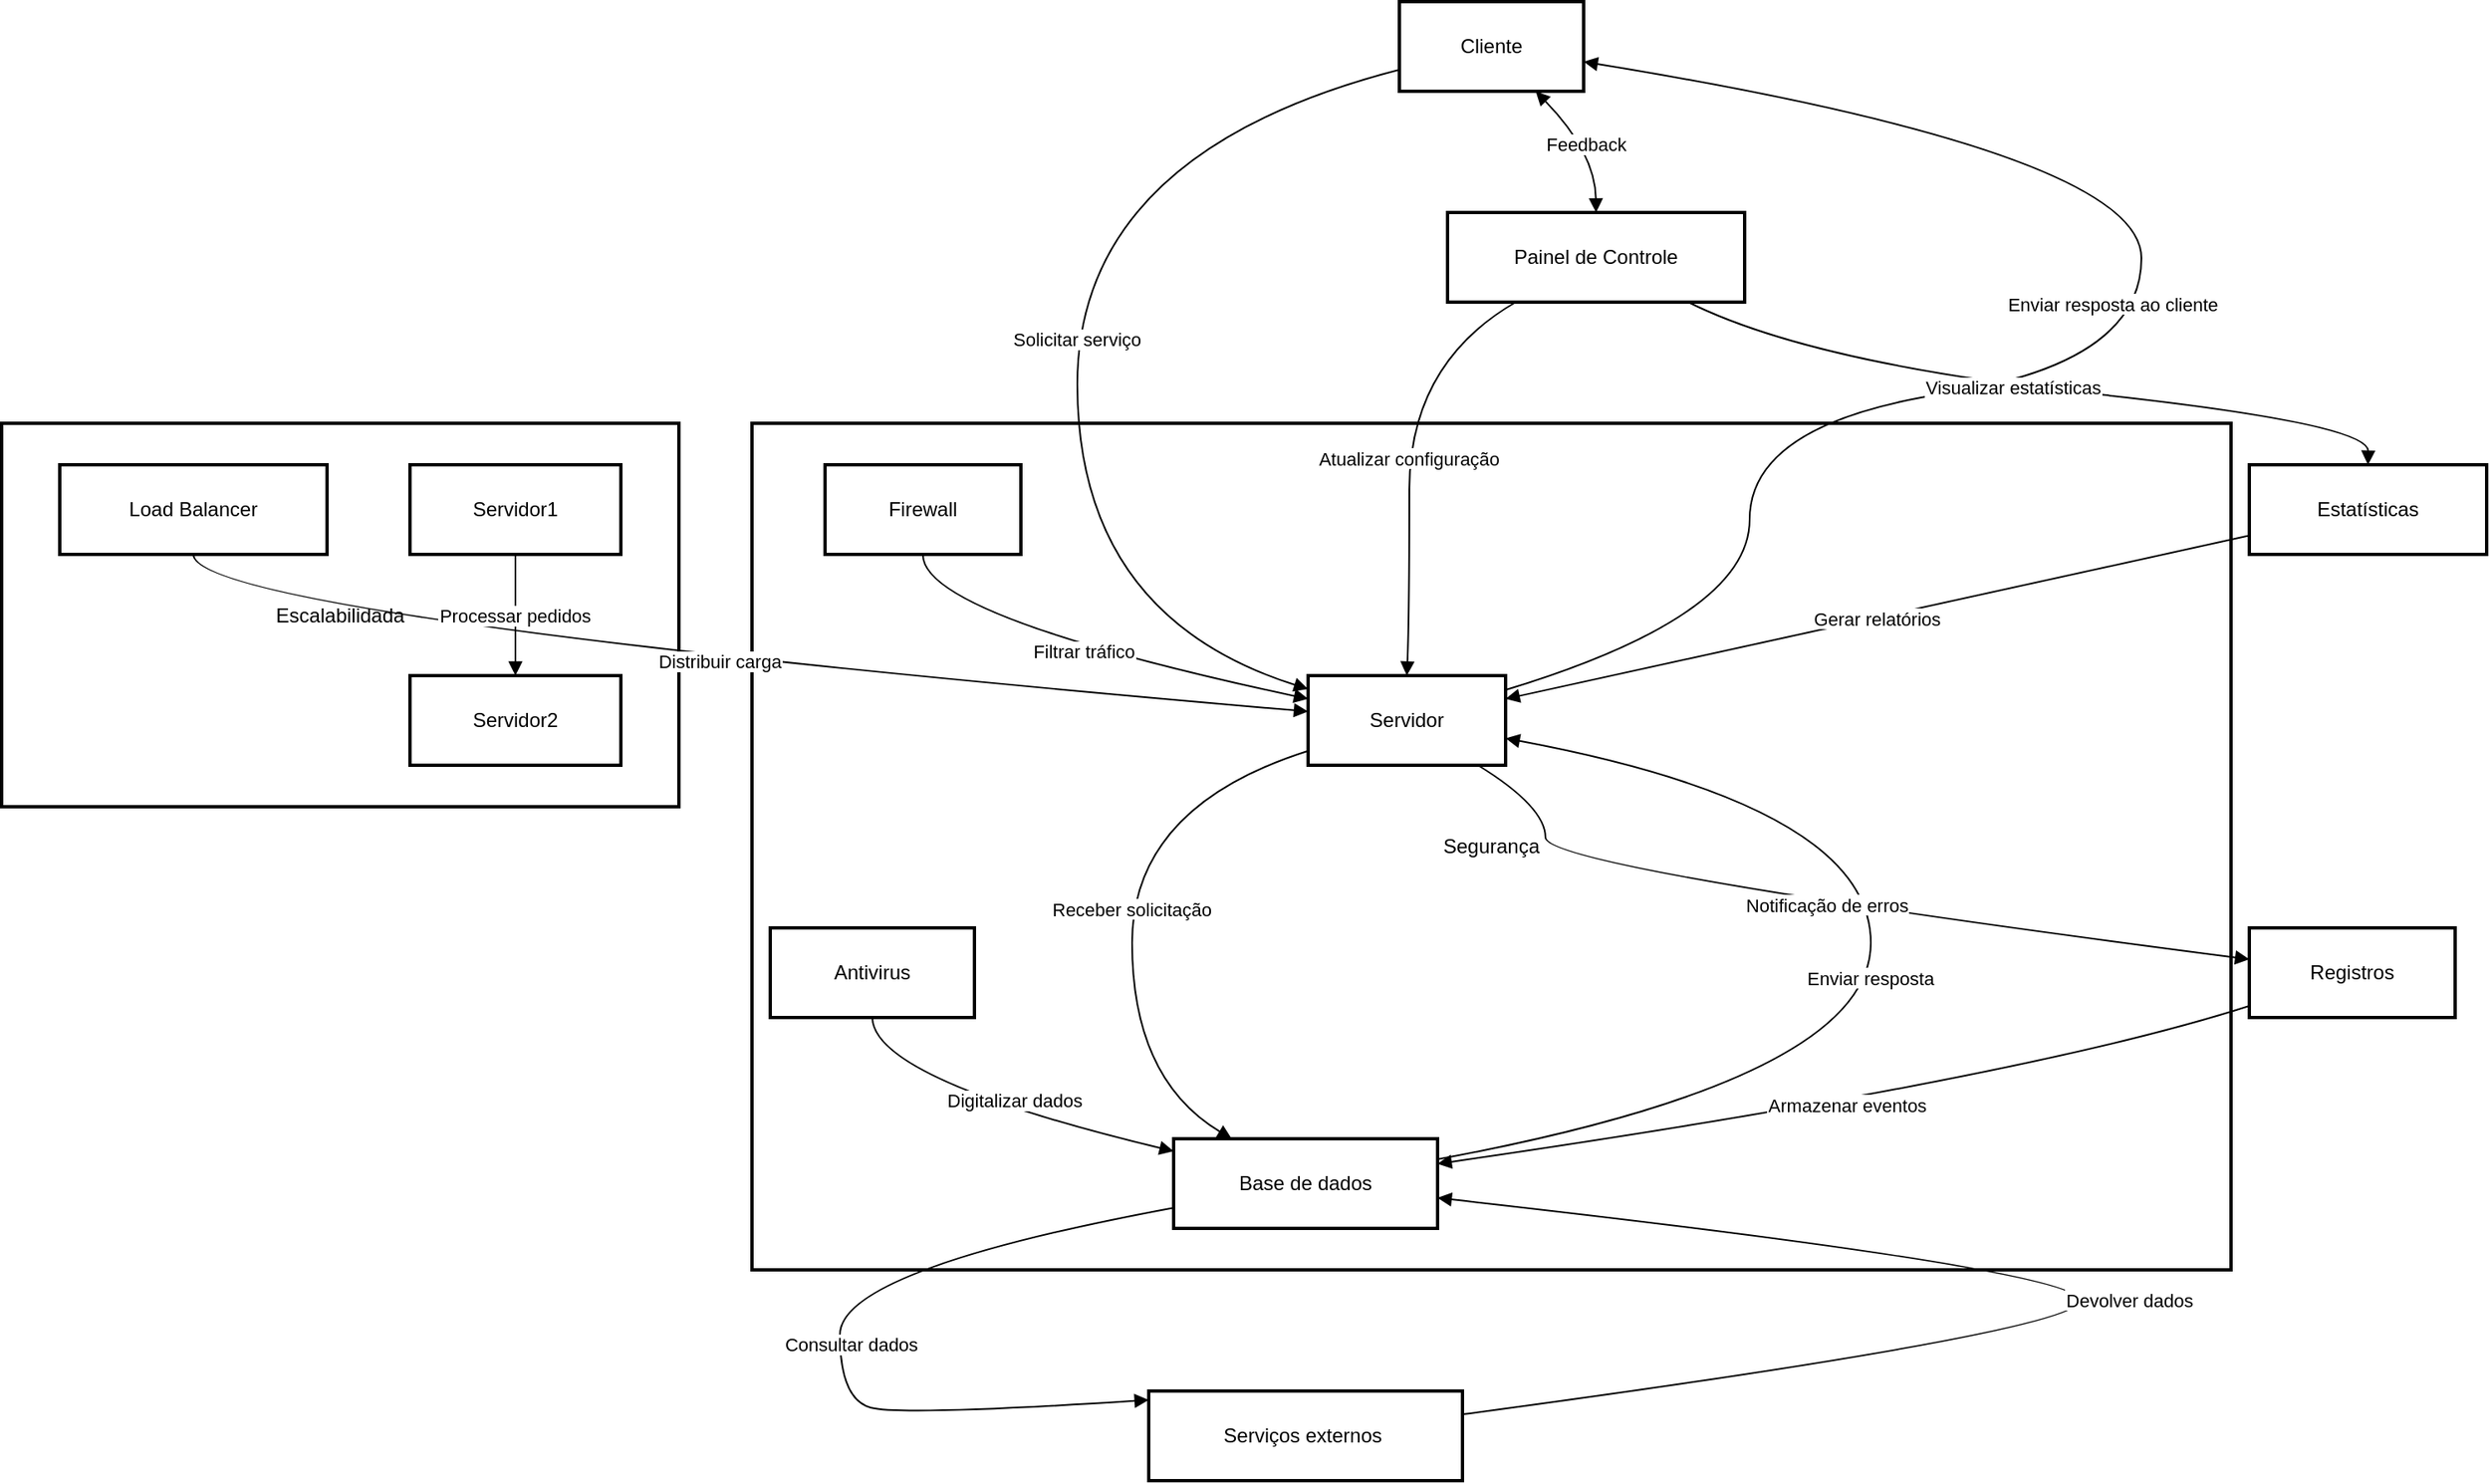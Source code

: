 <mxfile version="28.0.7">
  <diagram name="Página-1" id="wI79KJ8UhVdD1qK3qpAX">
    <mxGraphModel dx="2036" dy="1028" grid="1" gridSize="10" guides="1" tooltips="1" connect="1" arrows="1" fold="1" page="1" pageScale="1" pageWidth="827" pageHeight="1169" math="0" shadow="0">
      <root>
        <mxCell id="0" />
        <mxCell id="1" parent="0" />
        <mxCell id="2" value="Escalabilidada" style="whiteSpace=wrap;strokeWidth=2;" parent="1" vertex="1">
          <mxGeometry x="8" y="262" width="408" height="231" as="geometry" />
        </mxCell>
        <mxCell id="3" value="Segurança" style="whiteSpace=wrap;strokeWidth=2;" parent="1" vertex="1">
          <mxGeometry x="460" y="262" width="891" height="510" as="geometry" />
        </mxCell>
        <mxCell id="4" value="Cliente" style="whiteSpace=wrap;strokeWidth=2;" parent="1" vertex="1">
          <mxGeometry x="850" y="8" width="111" height="54" as="geometry" />
        </mxCell>
        <mxCell id="5" value="Servidor" style="whiteSpace=wrap;strokeWidth=2;" parent="1" vertex="1">
          <mxGeometry x="795" y="414" width="119" height="54" as="geometry" />
        </mxCell>
        <mxCell id="6" value="Base de dados" style="whiteSpace=wrap;strokeWidth=2;" parent="1" vertex="1">
          <mxGeometry x="714" y="693" width="159" height="54" as="geometry" />
        </mxCell>
        <mxCell id="7" value="Serviços externos " style="whiteSpace=wrap;strokeWidth=2;" parent="1" vertex="1">
          <mxGeometry x="699" y="845" width="189" height="54" as="geometry" />
        </mxCell>
        <mxCell id="8" value="Painel de Controle" style="whiteSpace=wrap;strokeWidth=2;" parent="1" vertex="1">
          <mxGeometry x="879" y="135" width="179" height="54" as="geometry" />
        </mxCell>
        <mxCell id="9" value="Estatísticas" style="whiteSpace=wrap;strokeWidth=2;" parent="1" vertex="1">
          <mxGeometry x="1362" y="287" width="143" height="54" as="geometry" />
        </mxCell>
        <mxCell id="10" value="Registros" style="whiteSpace=wrap;strokeWidth=2;" parent="1" vertex="1">
          <mxGeometry x="1362" y="566" width="124" height="54" as="geometry" />
        </mxCell>
        <mxCell id="11" value="Firewall" style="whiteSpace=wrap;strokeWidth=2;" parent="1" vertex="1">
          <mxGeometry x="504" y="287" width="118" height="54" as="geometry" />
        </mxCell>
        <mxCell id="12" value="Antivirus" style="whiteSpace=wrap;strokeWidth=2;" parent="1" vertex="1">
          <mxGeometry x="471" y="566" width="123" height="54" as="geometry" />
        </mxCell>
        <mxCell id="13" value="Load Balancer" style="whiteSpace=wrap;strokeWidth=2;" parent="1" vertex="1">
          <mxGeometry x="43" y="287" width="161" height="54" as="geometry" />
        </mxCell>
        <mxCell id="14" value="Servidor1" style="whiteSpace=wrap;strokeWidth=2;" parent="1" vertex="1">
          <mxGeometry x="254" y="287" width="127" height="54" as="geometry" />
        </mxCell>
        <mxCell id="15" value="Servidor2" style="whiteSpace=wrap;strokeWidth=2;" parent="1" vertex="1">
          <mxGeometry x="254" y="414" width="127" height="54" as="geometry" />
        </mxCell>
        <mxCell id="16" value="Solicitar serviço" style="curved=1;startArrow=none;endArrow=block;exitX=0;exitY=0.76;entryX=0;entryY=0.15;" parent="1" source="4" target="5" edge="1">
          <mxGeometry relative="1" as="geometry">
            <Array as="points">
              <mxPoint x="656" y="99" />
              <mxPoint x="656" y="378" />
            </Array>
          </mxGeometry>
        </mxCell>
        <mxCell id="17" value="Receber solicitação" style="curved=1;startArrow=none;endArrow=block;exitX=0;exitY=0.84;entryX=0.22;entryY=0;" parent="1" source="5" target="6" edge="1">
          <mxGeometry relative="1" as="geometry">
            <Array as="points">
              <mxPoint x="689" y="493" />
              <mxPoint x="689" y="657" />
            </Array>
          </mxGeometry>
        </mxCell>
        <mxCell id="18" value="Consultar dados" style="curved=1;startArrow=none;endArrow=block;exitX=0;exitY=0.77;entryX=0;entryY=0.1;" parent="1" source="6" target="7" edge="1">
          <mxGeometry x="0.059" y="7" relative="1" as="geometry">
            <Array as="points">
              <mxPoint x="513" y="772" />
              <mxPoint x="513" y="850" />
              <mxPoint x="550" y="860" />
            </Array>
            <mxPoint as="offset" />
          </mxGeometry>
        </mxCell>
        <mxCell id="19" value="Devolver dados" style="curved=1;startArrow=none;endArrow=block;exitX=1;exitY=0.26;entryX=1;entryY=0.66;" parent="1" source="7" target="6" edge="1">
          <mxGeometry x="-0.016" y="-30" relative="1" as="geometry">
            <Array as="points">
              <mxPoint x="1260" y="809" />
              <mxPoint x="1260" y="772" />
            </Array>
            <mxPoint as="offset" />
          </mxGeometry>
        </mxCell>
        <mxCell id="20" value="Enviar resposta" style="curved=1;startArrow=none;endArrow=block;exitX=1;exitY=0.23;entryX=1;entryY=0.7;" parent="1" source="6" target="5" edge="1">
          <mxGeometry relative="1" as="geometry">
            <Array as="points">
              <mxPoint x="1134" y="657" />
              <mxPoint x="1134" y="493" />
            </Array>
          </mxGeometry>
        </mxCell>
        <mxCell id="21" value="Enviar resposta ao cliente" style="curved=1;startArrow=none;endArrow=block;exitX=1;exitY=0.16;entryX=1;entryY=0.67;" parent="1" source="5" target="4" edge="1">
          <mxGeometry x="0.116" y="17" relative="1" as="geometry">
            <Array as="points">
              <mxPoint x="1061" y="378" />
              <mxPoint x="1061" y="262" />
              <mxPoint x="1297" y="226" />
              <mxPoint x="1297" y="99" />
            </Array>
            <mxPoint as="offset" />
          </mxGeometry>
        </mxCell>
        <mxCell id="22" value="Feedback" style="curved=1;startArrow=block;endArrow=block;exitX=0.74;exitY=1;entryX=0.5;entryY=0;" parent="1" source="4" target="8" edge="1">
          <mxGeometry relative="1" as="geometry">
            <Array as="points">
              <mxPoint x="968" y="99" />
            </Array>
          </mxGeometry>
        </mxCell>
        <mxCell id="23" value="Atualizar configuração" style="curved=1;startArrow=none;endArrow=block;exitX=0.23;exitY=1;entryX=0.5;entryY=0;" parent="1" source="8" target="5" edge="1">
          <mxGeometry relative="1" as="geometry">
            <Array as="points">
              <mxPoint x="856" y="226" />
              <mxPoint x="856" y="378" />
            </Array>
          </mxGeometry>
        </mxCell>
        <mxCell id="24" value="Visualizar estatísticas" style="curved=1;startArrow=none;endArrow=block;exitX=0.81;exitY=1;entryX=0.5;entryY=0;" parent="1" source="8" target="9" edge="1">
          <mxGeometry x="-0.078" y="-1" relative="1" as="geometry">
            <Array as="points">
              <mxPoint x="1098" y="226" />
              <mxPoint x="1434" y="262" />
            </Array>
            <mxPoint as="offset" />
          </mxGeometry>
        </mxCell>
        <mxCell id="25" value="Gerar relatórios" style="curved=1;startArrow=none;endArrow=block;exitX=0;exitY=0.79;entryX=1;entryY=0.26;" parent="1" source="9" target="5" edge="1">
          <mxGeometry relative="1" as="geometry">
            <Array as="points">
              <mxPoint x="1144" y="378" />
            </Array>
          </mxGeometry>
        </mxCell>
        <mxCell id="26" value="Notificação de erros" style="curved=1;startArrow=none;endArrow=block;exitX=0.86;exitY=1;entryX=0;entryY=0.35;" parent="1" source="5" target="10" edge="1">
          <mxGeometry relative="1" as="geometry">
            <Array as="points">
              <mxPoint x="938" y="493" />
              <mxPoint x="938" y="530" />
            </Array>
          </mxGeometry>
        </mxCell>
        <mxCell id="27" value="Armazenar eventos" style="curved=1;startArrow=none;endArrow=block;exitX=0;exitY=0.87;entryX=1;entryY=0.28;" parent="1" source="10" target="6" edge="1">
          <mxGeometry relative="1" as="geometry">
            <Array as="points">
              <mxPoint x="1225" y="657" />
            </Array>
          </mxGeometry>
        </mxCell>
        <mxCell id="28" value="Filtrar tráfico" style="curved=1;startArrow=none;endArrow=block;exitX=0.5;exitY=1;entryX=0;entryY=0.26;" parent="1" source="11" target="5" edge="1">
          <mxGeometry relative="1" as="geometry">
            <Array as="points">
              <mxPoint x="562" y="378" />
            </Array>
          </mxGeometry>
        </mxCell>
        <mxCell id="29" value="Digitalizar dados " style="curved=1;startArrow=none;endArrow=block;exitX=0.5;exitY=1;entryX=0;entryY=0.14;" parent="1" source="12" target="6" edge="1">
          <mxGeometry x="0.117" y="8" relative="1" as="geometry">
            <Array as="points">
              <mxPoint x="533" y="657" />
            </Array>
            <mxPoint as="offset" />
          </mxGeometry>
        </mxCell>
        <mxCell id="30" value="Distribuir carga" style="curved=1;startArrow=none;endArrow=block;exitX=0.5;exitY=1;entryX=0;entryY=0.4;" parent="1" source="13" target="5" edge="1">
          <mxGeometry relative="1" as="geometry">
            <Array as="points">
              <mxPoint x="124" y="378" />
            </Array>
          </mxGeometry>
        </mxCell>
        <mxCell id="31" value="Processar pedidos" style="curved=1;startArrow=none;endArrow=block;exitX=0.5;exitY=1;entryX=0.5;entryY=0;" parent="1" source="14" target="15" edge="1">
          <mxGeometry relative="1" as="geometry">
            <Array as="points" />
          </mxGeometry>
        </mxCell>
      </root>
    </mxGraphModel>
  </diagram>
</mxfile>
